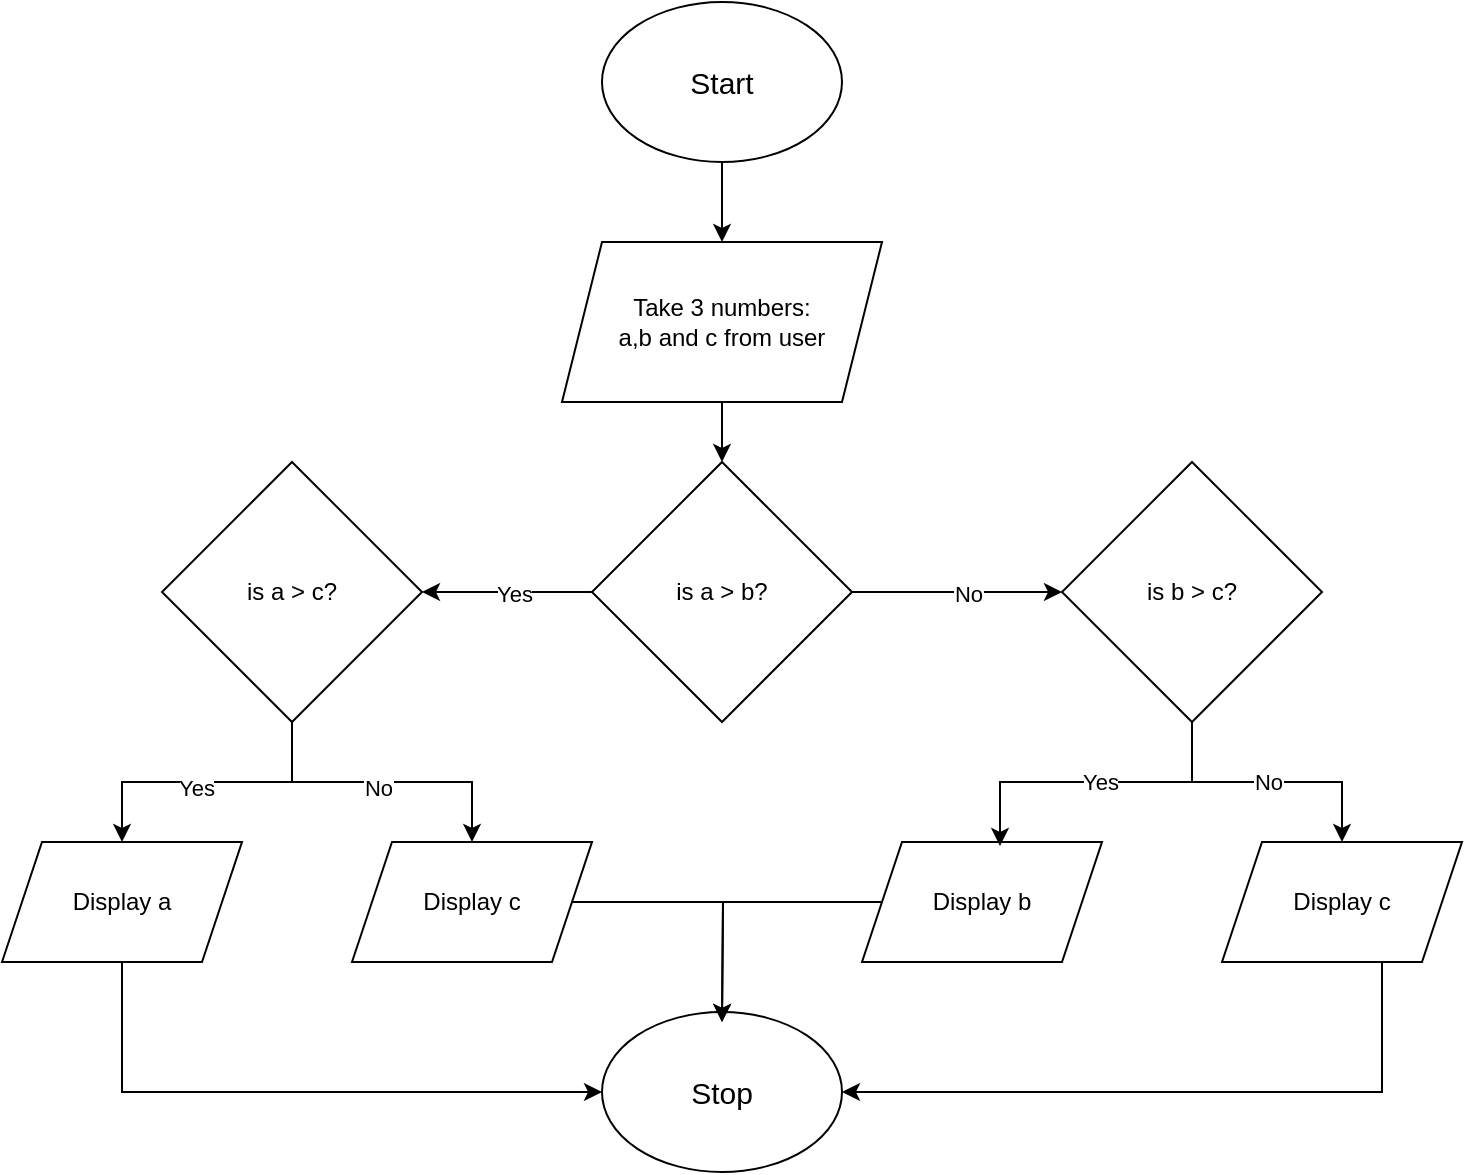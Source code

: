 <mxfile version="24.2.3" type="github">
  <diagram name="Page-1" id="SwVVyBtVAP_0MDVwsoYe">
    <mxGraphModel dx="912" dy="571" grid="1" gridSize="10" guides="1" tooltips="1" connect="1" arrows="1" fold="1" page="1" pageScale="1" pageWidth="827" pageHeight="1169" math="0" shadow="0">
      <root>
        <mxCell id="0" />
        <mxCell id="1" parent="0" />
        <mxCell id="nqyS8_C2m5BWfOo8GOha-3" style="edgeStyle=orthogonalEdgeStyle;rounded=0;orthogonalLoop=1;jettySize=auto;html=1;entryX=0.5;entryY=0;entryDx=0;entryDy=0;" edge="1" parent="1" source="nqyS8_C2m5BWfOo8GOha-1" target="nqyS8_C2m5BWfOo8GOha-2">
          <mxGeometry relative="1" as="geometry" />
        </mxCell>
        <mxCell id="nqyS8_C2m5BWfOo8GOha-1" value="&lt;font style=&quot;font-size: 15px;&quot;&gt;Start&lt;/font&gt;" style="ellipse;whiteSpace=wrap;html=1;" vertex="1" parent="1">
          <mxGeometry x="330" y="40" width="120" height="80" as="geometry" />
        </mxCell>
        <mxCell id="nqyS8_C2m5BWfOo8GOha-39" value="" style="edgeStyle=orthogonalEdgeStyle;rounded=0;orthogonalLoop=1;jettySize=auto;html=1;" edge="1" parent="1" source="nqyS8_C2m5BWfOo8GOha-2" target="nqyS8_C2m5BWfOo8GOha-4">
          <mxGeometry relative="1" as="geometry" />
        </mxCell>
        <mxCell id="nqyS8_C2m5BWfOo8GOha-2" value="Take 3 numbers:&lt;div&gt;a,b and c from user&lt;/div&gt;" style="shape=parallelogram;perimeter=parallelogramPerimeter;whiteSpace=wrap;html=1;fixedSize=1;" vertex="1" parent="1">
          <mxGeometry x="310" y="160" width="160" height="80" as="geometry" />
        </mxCell>
        <mxCell id="nqyS8_C2m5BWfOo8GOha-6" value="" style="edgeStyle=orthogonalEdgeStyle;rounded=0;orthogonalLoop=1;jettySize=auto;html=1;" edge="1" parent="1" source="nqyS8_C2m5BWfOo8GOha-4" target="nqyS8_C2m5BWfOo8GOha-5">
          <mxGeometry relative="1" as="geometry" />
        </mxCell>
        <mxCell id="nqyS8_C2m5BWfOo8GOha-7" value="Yes" style="edgeLabel;html=1;align=center;verticalAlign=middle;resizable=0;points=[];" vertex="1" connectable="0" parent="nqyS8_C2m5BWfOo8GOha-6">
          <mxGeometry x="-0.075" y="1" relative="1" as="geometry">
            <mxPoint as="offset" />
          </mxGeometry>
        </mxCell>
        <mxCell id="nqyS8_C2m5BWfOo8GOha-12" value="" style="edgeStyle=orthogonalEdgeStyle;rounded=0;orthogonalLoop=1;jettySize=auto;html=1;" edge="1" parent="1" source="nqyS8_C2m5BWfOo8GOha-4" target="nqyS8_C2m5BWfOo8GOha-10">
          <mxGeometry relative="1" as="geometry" />
        </mxCell>
        <mxCell id="nqyS8_C2m5BWfOo8GOha-23" value="No" style="edgeLabel;html=1;align=center;verticalAlign=middle;resizable=0;points=[];" vertex="1" connectable="0" parent="nqyS8_C2m5BWfOo8GOha-12">
          <mxGeometry x="0.093" y="-1" relative="1" as="geometry">
            <mxPoint as="offset" />
          </mxGeometry>
        </mxCell>
        <mxCell id="nqyS8_C2m5BWfOo8GOha-4" value="is a &amp;gt; b?" style="rhombus;whiteSpace=wrap;html=1;" vertex="1" parent="1">
          <mxGeometry x="325" y="270" width="130" height="130" as="geometry" />
        </mxCell>
        <mxCell id="nqyS8_C2m5BWfOo8GOha-14" value="" style="edgeStyle=orthogonalEdgeStyle;rounded=0;orthogonalLoop=1;jettySize=auto;html=1;" edge="1" parent="1" source="nqyS8_C2m5BWfOo8GOha-5">
          <mxGeometry relative="1" as="geometry">
            <mxPoint x="90" y="460" as="targetPoint" />
            <Array as="points">
              <mxPoint x="175" y="430" />
              <mxPoint x="90" y="430" />
            </Array>
          </mxGeometry>
        </mxCell>
        <mxCell id="nqyS8_C2m5BWfOo8GOha-18" value="Yes" style="edgeLabel;html=1;align=center;verticalAlign=middle;resizable=0;points=[];" vertex="1" connectable="0" parent="nqyS8_C2m5BWfOo8GOha-14">
          <mxGeometry x="-0.173" y="3" relative="1" as="geometry">
            <mxPoint x="-18" as="offset" />
          </mxGeometry>
        </mxCell>
        <mxCell id="nqyS8_C2m5BWfOo8GOha-21" style="edgeStyle=orthogonalEdgeStyle;rounded=0;orthogonalLoop=1;jettySize=auto;html=1;" edge="1" parent="1" source="nqyS8_C2m5BWfOo8GOha-5" target="nqyS8_C2m5BWfOo8GOha-20">
          <mxGeometry relative="1" as="geometry" />
        </mxCell>
        <mxCell id="nqyS8_C2m5BWfOo8GOha-22" value="No" style="edgeLabel;html=1;align=center;verticalAlign=middle;resizable=0;points=[];" vertex="1" connectable="0" parent="nqyS8_C2m5BWfOo8GOha-21">
          <mxGeometry x="0.185" y="-3" relative="1" as="geometry">
            <mxPoint x="-16" as="offset" />
          </mxGeometry>
        </mxCell>
        <mxCell id="nqyS8_C2m5BWfOo8GOha-5" value="is a &amp;gt; c?" style="rhombus;whiteSpace=wrap;html=1;" vertex="1" parent="1">
          <mxGeometry x="110" y="270" width="130" height="130" as="geometry" />
        </mxCell>
        <mxCell id="nqyS8_C2m5BWfOo8GOha-38" value="No" style="edgeStyle=orthogonalEdgeStyle;rounded=0;orthogonalLoop=1;jettySize=auto;html=1;entryX=0.5;entryY=0;entryDx=0;entryDy=0;" edge="1" parent="1" source="nqyS8_C2m5BWfOo8GOha-10" target="nqyS8_C2m5BWfOo8GOha-28">
          <mxGeometry relative="1" as="geometry" />
        </mxCell>
        <mxCell id="nqyS8_C2m5BWfOo8GOha-10" value="is b &amp;gt; c?" style="rhombus;whiteSpace=wrap;html=1;" vertex="1" parent="1">
          <mxGeometry x="560" y="270" width="130" height="130" as="geometry" />
        </mxCell>
        <mxCell id="nqyS8_C2m5BWfOo8GOha-17" value="&lt;font style=&quot;font-size: 15px;&quot;&gt;Stop&lt;/font&gt;" style="ellipse;whiteSpace=wrap;html=1;" vertex="1" parent="1">
          <mxGeometry x="330" y="545" width="120" height="80" as="geometry" />
        </mxCell>
        <mxCell id="nqyS8_C2m5BWfOo8GOha-34" style="edgeStyle=orthogonalEdgeStyle;rounded=0;orthogonalLoop=1;jettySize=auto;html=1;" edge="1" parent="1" source="nqyS8_C2m5BWfOo8GOha-19" target="nqyS8_C2m5BWfOo8GOha-17">
          <mxGeometry relative="1" as="geometry">
            <Array as="points">
              <mxPoint x="90" y="585" />
            </Array>
          </mxGeometry>
        </mxCell>
        <mxCell id="nqyS8_C2m5BWfOo8GOha-19" value="Display a" style="shape=parallelogram;perimeter=parallelogramPerimeter;whiteSpace=wrap;html=1;fixedSize=1;" vertex="1" parent="1">
          <mxGeometry x="30" y="460" width="120" height="60" as="geometry" />
        </mxCell>
        <mxCell id="nqyS8_C2m5BWfOo8GOha-20" value="Display c" style="shape=parallelogram;perimeter=parallelogramPerimeter;whiteSpace=wrap;html=1;fixedSize=1;" vertex="1" parent="1">
          <mxGeometry x="205" y="460" width="120" height="60" as="geometry" />
        </mxCell>
        <mxCell id="nqyS8_C2m5BWfOo8GOha-37" style="edgeStyle=orthogonalEdgeStyle;rounded=0;orthogonalLoop=1;jettySize=auto;html=1;entryX=1;entryY=0.5;entryDx=0;entryDy=0;" edge="1" parent="1" source="nqyS8_C2m5BWfOo8GOha-28" target="nqyS8_C2m5BWfOo8GOha-17">
          <mxGeometry relative="1" as="geometry">
            <Array as="points">
              <mxPoint x="720" y="585" />
            </Array>
          </mxGeometry>
        </mxCell>
        <mxCell id="nqyS8_C2m5BWfOo8GOha-28" value="Display c" style="shape=parallelogram;perimeter=parallelogramPerimeter;whiteSpace=wrap;html=1;fixedSize=1;" vertex="1" parent="1">
          <mxGeometry x="640" y="460" width="120" height="60" as="geometry" />
        </mxCell>
        <mxCell id="nqyS8_C2m5BWfOo8GOha-36" style="edgeStyle=orthogonalEdgeStyle;rounded=0;orthogonalLoop=1;jettySize=auto;html=1;" edge="1" parent="1" source="nqyS8_C2m5BWfOo8GOha-29">
          <mxGeometry relative="1" as="geometry">
            <mxPoint x="390" y="550" as="targetPoint" />
          </mxGeometry>
        </mxCell>
        <mxCell id="nqyS8_C2m5BWfOo8GOha-29" value="Display b" style="shape=parallelogram;perimeter=parallelogramPerimeter;whiteSpace=wrap;html=1;fixedSize=1;" vertex="1" parent="1">
          <mxGeometry x="460" y="460" width="120" height="60" as="geometry" />
        </mxCell>
        <mxCell id="nqyS8_C2m5BWfOo8GOha-30" style="edgeStyle=orthogonalEdgeStyle;rounded=0;orthogonalLoop=1;jettySize=auto;html=1;entryX=0.575;entryY=0.033;entryDx=0;entryDy=0;entryPerimeter=0;" edge="1" parent="1" source="nqyS8_C2m5BWfOo8GOha-10" target="nqyS8_C2m5BWfOo8GOha-29">
          <mxGeometry relative="1" as="geometry" />
        </mxCell>
        <mxCell id="nqyS8_C2m5BWfOo8GOha-32" value="Yes" style="edgeLabel;html=1;align=center;verticalAlign=middle;resizable=0;points=[];" vertex="1" connectable="0" parent="nqyS8_C2m5BWfOo8GOha-30">
          <mxGeometry x="-0.034" relative="1" as="geometry">
            <mxPoint as="offset" />
          </mxGeometry>
        </mxCell>
        <mxCell id="nqyS8_C2m5BWfOo8GOha-35" style="edgeStyle=orthogonalEdgeStyle;rounded=0;orthogonalLoop=1;jettySize=auto;html=1;" edge="1" parent="1" source="nqyS8_C2m5BWfOo8GOha-20">
          <mxGeometry relative="1" as="geometry">
            <mxPoint x="390" y="550" as="targetPoint" />
          </mxGeometry>
        </mxCell>
      </root>
    </mxGraphModel>
  </diagram>
</mxfile>
